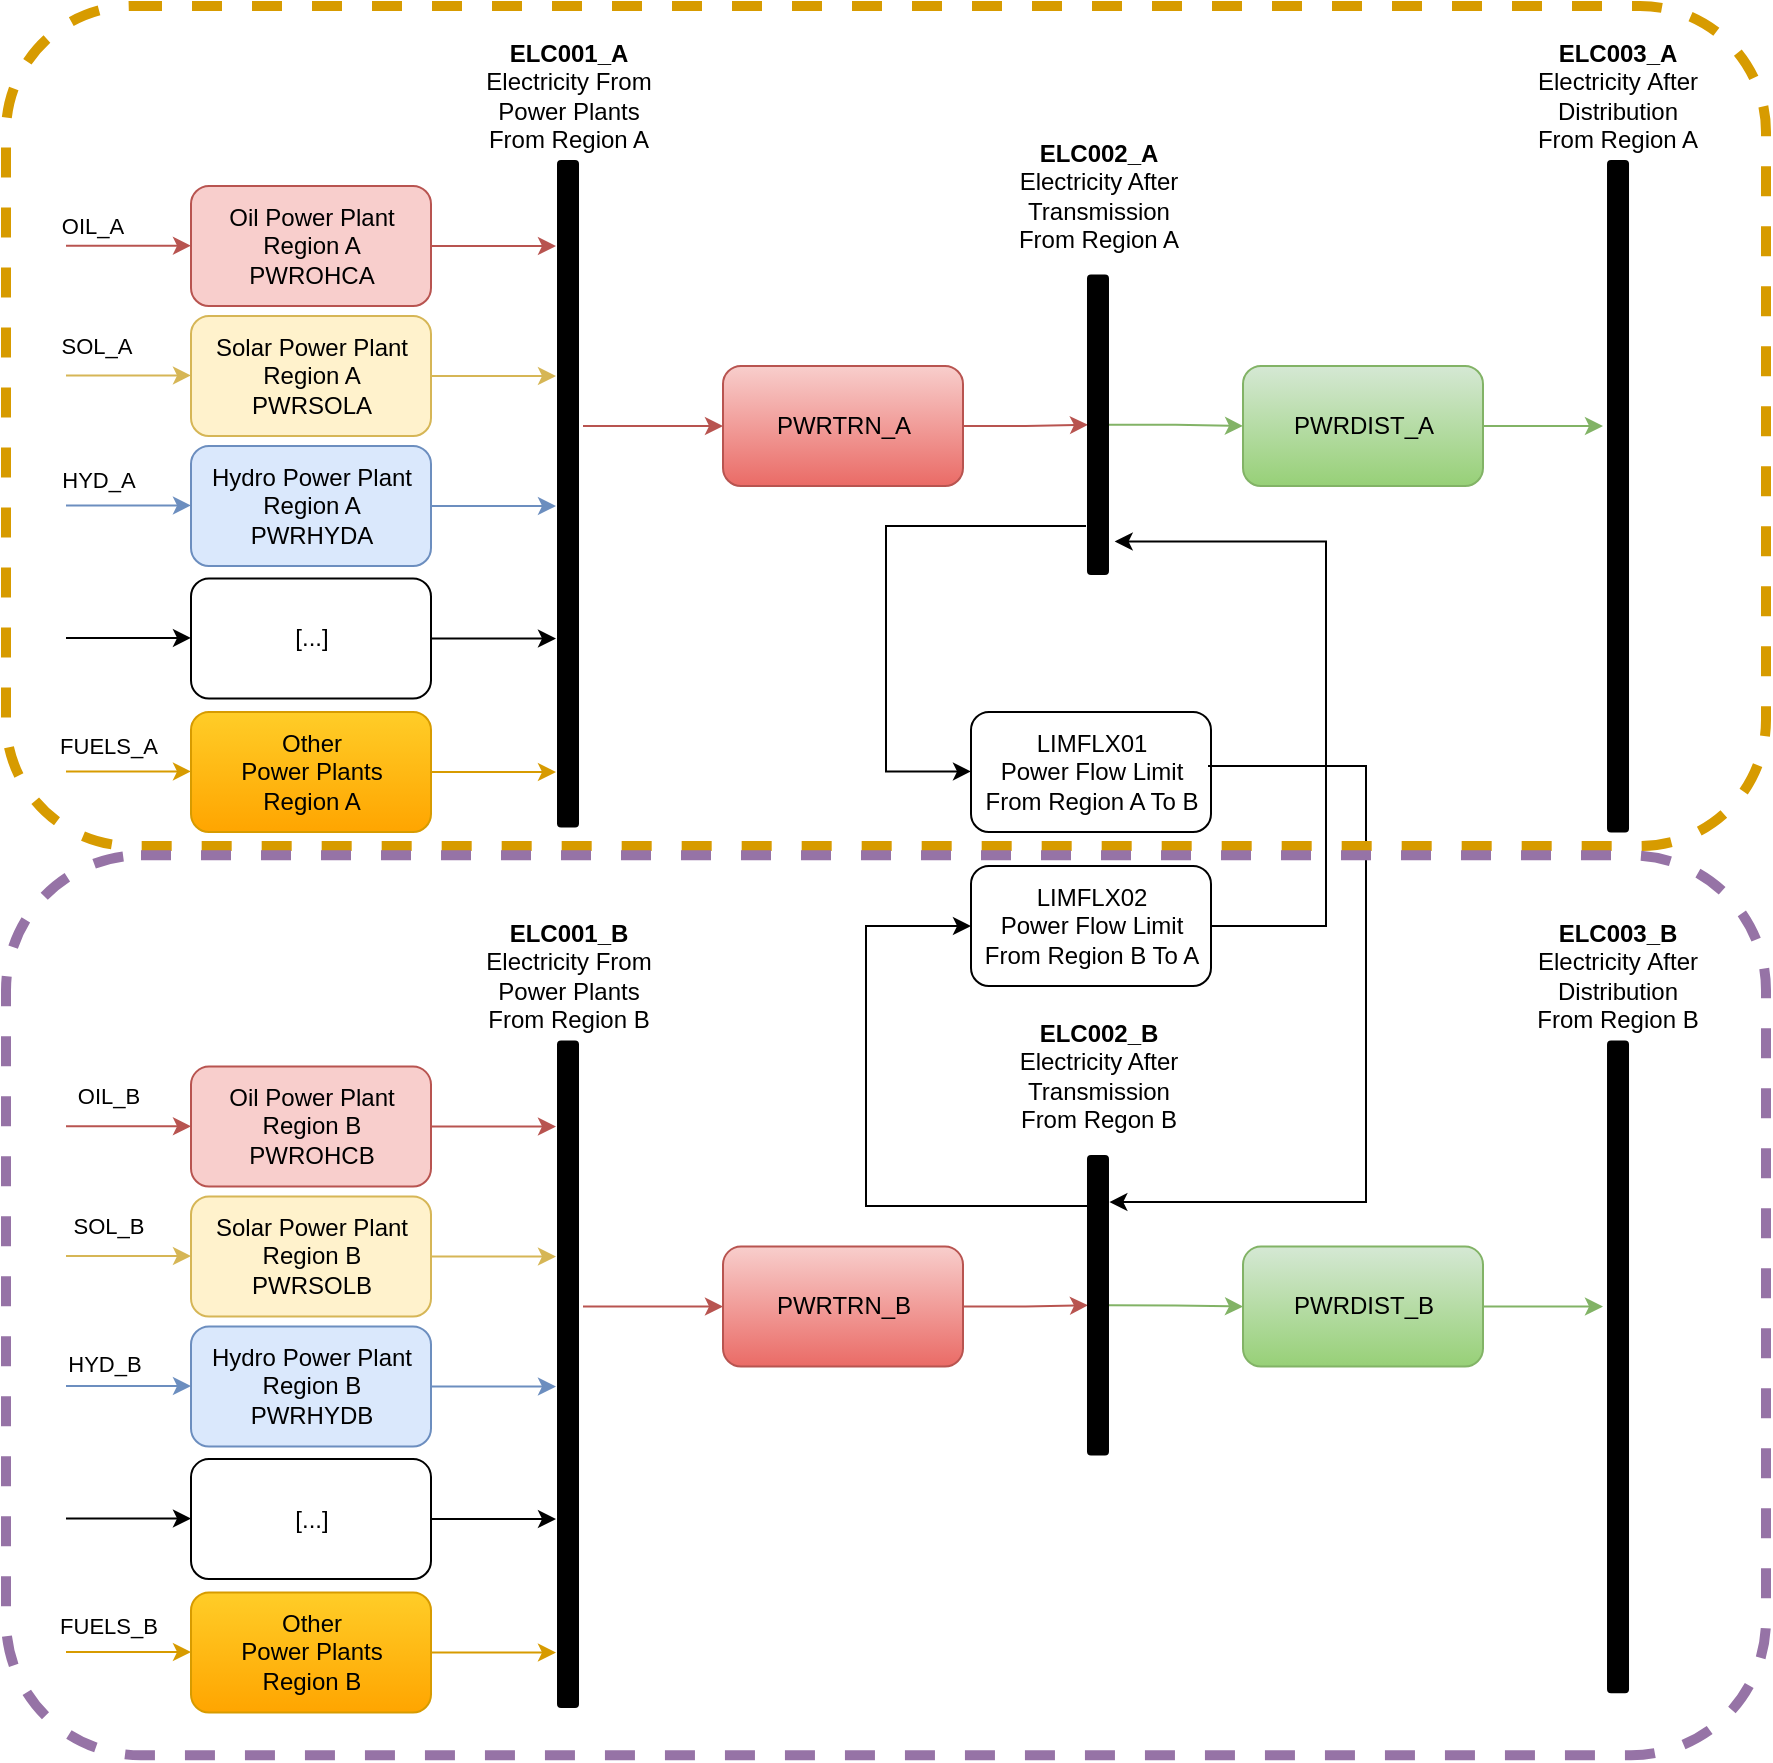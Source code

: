 <mxfile version="21.6.5" type="device">
  <diagram name="Page-1" id="VGrHE9_CLZki4MLRlMUu">
    <mxGraphModel dx="2294" dy="940" grid="1" gridSize="10" guides="1" tooltips="1" connect="1" arrows="1" fold="1" page="1" pageScale="1" pageWidth="850" pageHeight="1100" math="0" shadow="0">
      <root>
        <mxCell id="0" />
        <mxCell id="1" parent="0" />
        <mxCell id="anA4ONQ2Nj_WXLrmn-ts-1" style="edgeStyle=orthogonalEdgeStyle;rounded=0;orthogonalLoop=1;jettySize=auto;html=1;entryX=0;entryY=0.5;entryDx=0;entryDy=0;fillColor=#f8cecc;gradientColor=#ea6b66;strokeColor=#b85450;" parent="1" target="anA4ONQ2Nj_WXLrmn-ts-4" edge="1">
          <mxGeometry relative="1" as="geometry">
            <mxPoint x="-191.5" y="340" as="sourcePoint" />
            <Array as="points">
              <mxPoint x="-191.5" y="340" />
            </Array>
          </mxGeometry>
        </mxCell>
        <mxCell id="anA4ONQ2Nj_WXLrmn-ts-2" value="" style="rounded=1;whiteSpace=wrap;html=1;rotation=90;fillColor=#000000;" parent="1" vertex="1">
          <mxGeometry x="-365.37" y="368.88" width="332.75" height="10" as="geometry" />
        </mxCell>
        <mxCell id="anA4ONQ2Nj_WXLrmn-ts-3" style="edgeStyle=orthogonalEdgeStyle;rounded=0;orthogonalLoop=1;jettySize=auto;html=1;entryX=0.5;entryY=1;entryDx=0;entryDy=0;fillColor=#f8cecc;gradientColor=#ea6b66;strokeColor=#b85450;" parent="1" source="anA4ONQ2Nj_WXLrmn-ts-4" target="anA4ONQ2Nj_WXLrmn-ts-6" edge="1">
          <mxGeometry relative="1" as="geometry" />
        </mxCell>
        <mxCell id="anA4ONQ2Nj_WXLrmn-ts-4" value="PWRTRN_A" style="rounded=1;whiteSpace=wrap;html=1;fillColor=#f8cecc;gradientColor=#ea6b66;strokeColor=#b85450;" parent="1" vertex="1">
          <mxGeometry x="-121.5" y="310" width="120" height="60" as="geometry" />
        </mxCell>
        <mxCell id="anA4ONQ2Nj_WXLrmn-ts-5" style="edgeStyle=orthogonalEdgeStyle;rounded=0;orthogonalLoop=1;jettySize=auto;html=1;entryX=0;entryY=0.5;entryDx=0;entryDy=0;fillColor=#d5e8d4;gradientColor=#97d077;strokeColor=#82b366;" parent="1" source="anA4ONQ2Nj_WXLrmn-ts-6" target="anA4ONQ2Nj_WXLrmn-ts-8" edge="1">
          <mxGeometry relative="1" as="geometry" />
        </mxCell>
        <mxCell id="anA4ONQ2Nj_WXLrmn-ts-6" value="" style="rounded=1;whiteSpace=wrap;html=1;rotation=90;fillColor=#000000;" parent="1" vertex="1">
          <mxGeometry x="-8.63" y="334.38" width="149.25" height="10" as="geometry" />
        </mxCell>
        <mxCell id="anA4ONQ2Nj_WXLrmn-ts-7" style="edgeStyle=orthogonalEdgeStyle;rounded=0;orthogonalLoop=1;jettySize=auto;html=1;fillColor=#d5e8d4;gradientColor=#97d077;strokeColor=#82b366;" parent="1" source="anA4ONQ2Nj_WXLrmn-ts-8" edge="1">
          <mxGeometry relative="1" as="geometry">
            <mxPoint x="318.5" y="340" as="targetPoint" />
          </mxGeometry>
        </mxCell>
        <mxCell id="anA4ONQ2Nj_WXLrmn-ts-8" value="PWRDIST_A" style="rounded=1;whiteSpace=wrap;html=1;fillColor=#d5e8d4;gradientColor=#97d077;strokeColor=#82b366;" parent="1" vertex="1">
          <mxGeometry x="138.5" y="310" width="120" height="60" as="geometry" />
        </mxCell>
        <mxCell id="anA4ONQ2Nj_WXLrmn-ts-9" value="" style="rounded=1;whiteSpace=wrap;html=1;rotation=90;fillColor=#000000;" parent="1" vertex="1">
          <mxGeometry x="158.36" y="370.15" width="335.3" height="10" as="geometry" />
        </mxCell>
        <mxCell id="anA4ONQ2Nj_WXLrmn-ts-10" value="&lt;b&gt;ELC001_A&lt;/b&gt;&lt;br&gt;Electricity From Power Plants&lt;br&gt;From Region A" style="text;html=1;strokeColor=none;fillColor=none;align=center;verticalAlign=middle;whiteSpace=wrap;rounded=0;" parent="1" vertex="1">
          <mxGeometry x="-248.25" y="160" width="98.5" height="30" as="geometry" />
        </mxCell>
        <mxCell id="anA4ONQ2Nj_WXLrmn-ts-11" value="&lt;b&gt;ELC002_A&lt;/b&gt;&lt;br&gt;Electricity After Transmission&lt;br&gt;From Region A" style="text;html=1;strokeColor=none;fillColor=none;align=center;verticalAlign=middle;whiteSpace=wrap;rounded=0;" parent="1" vertex="1">
          <mxGeometry x="22.74" y="210" width="86.5" height="30" as="geometry" />
        </mxCell>
        <mxCell id="anA4ONQ2Nj_WXLrmn-ts-12" value="&lt;b&gt;ELC003_A&lt;/b&gt;&lt;br&gt;Electricity&amp;nbsp;After Distribution&lt;br&gt;From Region A" style="text;html=1;strokeColor=none;fillColor=none;align=center;verticalAlign=middle;whiteSpace=wrap;rounded=0;" parent="1" vertex="1">
          <mxGeometry x="279.01" y="160" width="94" height="30" as="geometry" />
        </mxCell>
        <mxCell id="anA4ONQ2Nj_WXLrmn-ts-13" style="edgeStyle=orthogonalEdgeStyle;rounded=0;orthogonalLoop=1;jettySize=auto;html=1;entryX=0.5;entryY=1;entryDx=0;entryDy=0;fillColor=#f8cecc;strokeColor=#b85450;" parent="1" source="anA4ONQ2Nj_WXLrmn-ts-14" edge="1">
          <mxGeometry relative="1" as="geometry">
            <mxPoint x="-205" y="250" as="targetPoint" />
          </mxGeometry>
        </mxCell>
        <mxCell id="anA4ONQ2Nj_WXLrmn-ts-14" value="Oil Power Plant&lt;br&gt;Region A&lt;br&gt;PWROHCA" style="rounded=1;whiteSpace=wrap;html=1;fillColor=#f8cecc;strokeColor=#b85450;" parent="1" vertex="1">
          <mxGeometry x="-387.5" y="220" width="120" height="60" as="geometry" />
        </mxCell>
        <mxCell id="anA4ONQ2Nj_WXLrmn-ts-15" style="edgeStyle=orthogonalEdgeStyle;rounded=0;orthogonalLoop=1;jettySize=auto;html=1;entryX=0.5;entryY=1;entryDx=0;entryDy=0;fillColor=#fff2cc;strokeColor=#d6b656;" parent="1" source="anA4ONQ2Nj_WXLrmn-ts-16" edge="1">
          <mxGeometry relative="1" as="geometry">
            <mxPoint x="-205" y="315" as="targetPoint" />
          </mxGeometry>
        </mxCell>
        <mxCell id="anA4ONQ2Nj_WXLrmn-ts-16" value="Solar Power Plant&lt;br&gt;Region A&lt;br&gt;PWRSOLA" style="rounded=1;whiteSpace=wrap;html=1;fillColor=#fff2cc;strokeColor=#d6b656;" parent="1" vertex="1">
          <mxGeometry x="-387.5" y="285" width="120" height="60" as="geometry" />
        </mxCell>
        <mxCell id="anA4ONQ2Nj_WXLrmn-ts-17" style="edgeStyle=orthogonalEdgeStyle;rounded=0;orthogonalLoop=1;jettySize=auto;html=1;entryX=0.5;entryY=1;entryDx=0;entryDy=0;fillColor=#dae8fc;strokeColor=#6c8ebf;" parent="1" source="anA4ONQ2Nj_WXLrmn-ts-18" edge="1">
          <mxGeometry relative="1" as="geometry">
            <mxPoint x="-205" y="380.0" as="targetPoint" />
          </mxGeometry>
        </mxCell>
        <mxCell id="anA4ONQ2Nj_WXLrmn-ts-18" value="Hydro Power Plant&lt;br&gt;Region A&lt;br&gt;PWRHYDA" style="rounded=1;whiteSpace=wrap;html=1;fillColor=#dae8fc;strokeColor=#6c8ebf;" parent="1" vertex="1">
          <mxGeometry x="-387.5" y="350" width="120" height="60" as="geometry" />
        </mxCell>
        <mxCell id="anA4ONQ2Nj_WXLrmn-ts-19" style="edgeStyle=orthogonalEdgeStyle;rounded=0;orthogonalLoop=1;jettySize=auto;html=1;entryX=0.5;entryY=1;entryDx=0;entryDy=0;" parent="1" source="anA4ONQ2Nj_WXLrmn-ts-20" edge="1">
          <mxGeometry relative="1" as="geometry">
            <mxPoint x="-205" y="446.25" as="targetPoint" />
          </mxGeometry>
        </mxCell>
        <mxCell id="anA4ONQ2Nj_WXLrmn-ts-20" value="[...]" style="rounded=1;whiteSpace=wrap;html=1;fillColor=none;" parent="1" vertex="1">
          <mxGeometry x="-387.5" y="416.25" width="120" height="60" as="geometry" />
        </mxCell>
        <mxCell id="anA4ONQ2Nj_WXLrmn-ts-21" style="edgeStyle=orthogonalEdgeStyle;rounded=0;orthogonalLoop=1;jettySize=auto;html=1;entryX=0.5;entryY=1;entryDx=0;entryDy=0;fillColor=#ffcd28;strokeColor=#d79b00;gradientColor=#ffa500;" parent="1" source="anA4ONQ2Nj_WXLrmn-ts-22" edge="1">
          <mxGeometry relative="1" as="geometry">
            <mxPoint x="-205" y="513.0" as="targetPoint" />
          </mxGeometry>
        </mxCell>
        <mxCell id="anA4ONQ2Nj_WXLrmn-ts-22" value="Other&lt;br&gt;Power Plants&lt;br&gt;Region A" style="rounded=1;whiteSpace=wrap;html=1;fillColor=#ffcd28;strokeColor=#d79b00;gradientColor=#ffa500;" parent="1" vertex="1">
          <mxGeometry x="-387.5" y="483" width="120" height="60" as="geometry" />
        </mxCell>
        <mxCell id="anA4ONQ2Nj_WXLrmn-ts-23" style="edgeStyle=orthogonalEdgeStyle;rounded=0;orthogonalLoop=1;jettySize=auto;html=1;entryX=0.5;entryY=1;entryDx=0;entryDy=0;fillColor=#f8cecc;strokeColor=#b85450;" parent="1" edge="1">
          <mxGeometry relative="1" as="geometry">
            <mxPoint x="-387.5" y="249.84" as="targetPoint" />
            <mxPoint x="-450" y="249.84" as="sourcePoint" />
          </mxGeometry>
        </mxCell>
        <mxCell id="anA4ONQ2Nj_WXLrmn-ts-64" value="OIL_A" style="edgeLabel;html=1;align=center;verticalAlign=middle;resizable=0;points=[];" parent="anA4ONQ2Nj_WXLrmn-ts-23" vertex="1" connectable="0">
          <mxGeometry x="-0.605" relative="1" as="geometry">
            <mxPoint y="-10" as="offset" />
          </mxGeometry>
        </mxCell>
        <mxCell id="anA4ONQ2Nj_WXLrmn-ts-24" style="edgeStyle=orthogonalEdgeStyle;rounded=0;orthogonalLoop=1;jettySize=auto;html=1;entryX=0.5;entryY=1;entryDx=0;entryDy=0;fillColor=#fff2cc;strokeColor=#d6b656;" parent="1" edge="1">
          <mxGeometry relative="1" as="geometry">
            <mxPoint x="-387.5" y="314.72" as="targetPoint" />
            <mxPoint x="-450" y="314.72" as="sourcePoint" />
          </mxGeometry>
        </mxCell>
        <mxCell id="anA4ONQ2Nj_WXLrmn-ts-65" value="SOL_A" style="edgeLabel;html=1;align=center;verticalAlign=middle;resizable=0;points=[];" parent="anA4ONQ2Nj_WXLrmn-ts-24" vertex="1" connectable="0">
          <mxGeometry x="-0.392" y="6" relative="1" as="geometry">
            <mxPoint x="-4" y="-9" as="offset" />
          </mxGeometry>
        </mxCell>
        <mxCell id="anA4ONQ2Nj_WXLrmn-ts-25" style="edgeStyle=orthogonalEdgeStyle;rounded=0;orthogonalLoop=1;jettySize=auto;html=1;entryX=0.5;entryY=1;entryDx=0;entryDy=0;fillColor=#dae8fc;strokeColor=#6c8ebf;" parent="1" edge="1">
          <mxGeometry relative="1" as="geometry">
            <mxPoint x="-387.5" y="379.72" as="targetPoint" />
            <mxPoint x="-450" y="379.72" as="sourcePoint" />
          </mxGeometry>
        </mxCell>
        <mxCell id="anA4ONQ2Nj_WXLrmn-ts-66" value="HYD_A" style="edgeLabel;html=1;align=center;verticalAlign=middle;resizable=0;points=[];" parent="anA4ONQ2Nj_WXLrmn-ts-25" vertex="1" connectable="0">
          <mxGeometry x="-0.52" relative="1" as="geometry">
            <mxPoint x="1" y="-13" as="offset" />
          </mxGeometry>
        </mxCell>
        <mxCell id="anA4ONQ2Nj_WXLrmn-ts-26" style="edgeStyle=orthogonalEdgeStyle;rounded=0;orthogonalLoop=1;jettySize=auto;html=1;entryX=0.5;entryY=1;entryDx=0;entryDy=0;" parent="1" edge="1">
          <mxGeometry relative="1" as="geometry">
            <mxPoint x="-387.5" y="445.97" as="targetPoint" />
            <mxPoint x="-450" y="445.97" as="sourcePoint" />
          </mxGeometry>
        </mxCell>
        <mxCell id="anA4ONQ2Nj_WXLrmn-ts-27" style="edgeStyle=orthogonalEdgeStyle;rounded=0;orthogonalLoop=1;jettySize=auto;html=1;entryX=0.5;entryY=1;entryDx=0;entryDy=0;fillColor=#ffcd28;strokeColor=#d79b00;gradientColor=#ffa500;" parent="1" edge="1">
          <mxGeometry relative="1" as="geometry">
            <mxPoint x="-387.5" y="512.72" as="targetPoint" />
            <mxPoint x="-450" y="512.72" as="sourcePoint" />
          </mxGeometry>
        </mxCell>
        <mxCell id="anA4ONQ2Nj_WXLrmn-ts-67" value="FUELS_A" style="edgeLabel;html=1;align=center;verticalAlign=middle;resizable=0;points=[];" parent="anA4ONQ2Nj_WXLrmn-ts-27" vertex="1" connectable="0">
          <mxGeometry x="-0.435" y="1" relative="1" as="geometry">
            <mxPoint x="3" y="-12" as="offset" />
          </mxGeometry>
        </mxCell>
        <mxCell id="anA4ONQ2Nj_WXLrmn-ts-37" style="edgeStyle=orthogonalEdgeStyle;rounded=0;orthogonalLoop=1;jettySize=auto;html=1;entryX=0;entryY=0.5;entryDx=0;entryDy=0;fillColor=#f8cecc;gradientColor=#ea6b66;strokeColor=#b85450;" parent="1" target="anA4ONQ2Nj_WXLrmn-ts-40" edge="1">
          <mxGeometry relative="1" as="geometry">
            <mxPoint x="-191.5" y="780.28" as="sourcePoint" />
            <Array as="points">
              <mxPoint x="-191.5" y="780.28" />
            </Array>
          </mxGeometry>
        </mxCell>
        <mxCell id="anA4ONQ2Nj_WXLrmn-ts-38" value="" style="rounded=1;whiteSpace=wrap;html=1;rotation=90;fillColor=#000000;" parent="1" vertex="1">
          <mxGeometry x="-365.37" y="809.16" width="332.75" height="10" as="geometry" />
        </mxCell>
        <mxCell id="anA4ONQ2Nj_WXLrmn-ts-39" style="edgeStyle=orthogonalEdgeStyle;rounded=0;orthogonalLoop=1;jettySize=auto;html=1;entryX=0.5;entryY=1;entryDx=0;entryDy=0;fillColor=#f8cecc;gradientColor=#ea6b66;strokeColor=#b85450;" parent="1" source="anA4ONQ2Nj_WXLrmn-ts-40" target="anA4ONQ2Nj_WXLrmn-ts-42" edge="1">
          <mxGeometry relative="1" as="geometry" />
        </mxCell>
        <mxCell id="anA4ONQ2Nj_WXLrmn-ts-40" value="PWRTRN_B" style="rounded=1;whiteSpace=wrap;html=1;fillColor=#f8cecc;gradientColor=#ea6b66;strokeColor=#b85450;" parent="1" vertex="1">
          <mxGeometry x="-121.5" y="750.28" width="120" height="60" as="geometry" />
        </mxCell>
        <mxCell id="anA4ONQ2Nj_WXLrmn-ts-41" style="edgeStyle=orthogonalEdgeStyle;rounded=0;orthogonalLoop=1;jettySize=auto;html=1;entryX=0;entryY=0.5;entryDx=0;entryDy=0;fillColor=#d5e8d4;gradientColor=#97d077;strokeColor=#82b366;" parent="1" source="anA4ONQ2Nj_WXLrmn-ts-42" target="anA4ONQ2Nj_WXLrmn-ts-44" edge="1">
          <mxGeometry relative="1" as="geometry" />
        </mxCell>
        <mxCell id="anA4ONQ2Nj_WXLrmn-ts-42" value="" style="rounded=1;whiteSpace=wrap;html=1;rotation=90;fillColor=#000000;" parent="1" vertex="1">
          <mxGeometry x="-8.63" y="774.66" width="149.25" height="10" as="geometry" />
        </mxCell>
        <mxCell id="anA4ONQ2Nj_WXLrmn-ts-43" style="edgeStyle=orthogonalEdgeStyle;rounded=0;orthogonalLoop=1;jettySize=auto;html=1;fillColor=#d5e8d4;gradientColor=#97d077;strokeColor=#82b366;" parent="1" source="anA4ONQ2Nj_WXLrmn-ts-44" edge="1">
          <mxGeometry relative="1" as="geometry">
            <mxPoint x="318.5" y="780.28" as="targetPoint" />
          </mxGeometry>
        </mxCell>
        <mxCell id="anA4ONQ2Nj_WXLrmn-ts-44" value="PWRDIST_B" style="rounded=1;whiteSpace=wrap;html=1;fillColor=#d5e8d4;gradientColor=#97d077;strokeColor=#82b366;" parent="1" vertex="1">
          <mxGeometry x="138.5" y="750.28" width="120" height="60" as="geometry" />
        </mxCell>
        <mxCell id="anA4ONQ2Nj_WXLrmn-ts-45" value="" style="rounded=1;whiteSpace=wrap;html=1;rotation=90;fillColor=#000000;" parent="1" vertex="1">
          <mxGeometry x="163.36" y="805.43" width="325.3" height="10" as="geometry" />
        </mxCell>
        <mxCell id="anA4ONQ2Nj_WXLrmn-ts-46" value="&lt;b&gt;ELC001_B&lt;/b&gt;&lt;br&gt;Electricity From Power Plants&lt;br&gt;From Region B" style="text;html=1;strokeColor=none;fillColor=none;align=center;verticalAlign=middle;whiteSpace=wrap;rounded=0;" parent="1" vertex="1">
          <mxGeometry x="-248.25" y="600.28" width="98.5" height="30" as="geometry" />
        </mxCell>
        <mxCell id="anA4ONQ2Nj_WXLrmn-ts-47" value="&lt;b&gt;ELC002_B&lt;/b&gt;&lt;br&gt;Electricity After Transmission&lt;br&gt;From Regon B" style="text;html=1;strokeColor=none;fillColor=none;align=center;verticalAlign=middle;whiteSpace=wrap;rounded=0;" parent="1" vertex="1">
          <mxGeometry x="22.74" y="650.28" width="86.5" height="30" as="geometry" />
        </mxCell>
        <mxCell id="anA4ONQ2Nj_WXLrmn-ts-48" value="&lt;b&gt;ELC003_B&lt;/b&gt;&lt;br&gt;Electricity&amp;nbsp;After Distribution&lt;br&gt;From Region B" style="text;html=1;strokeColor=none;fillColor=none;align=center;verticalAlign=middle;whiteSpace=wrap;rounded=0;" parent="1" vertex="1">
          <mxGeometry x="279.01" y="600.28" width="94" height="30" as="geometry" />
        </mxCell>
        <mxCell id="anA4ONQ2Nj_WXLrmn-ts-49" style="edgeStyle=orthogonalEdgeStyle;rounded=0;orthogonalLoop=1;jettySize=auto;html=1;entryX=0.5;entryY=1;entryDx=0;entryDy=0;fillColor=#f8cecc;strokeColor=#b85450;" parent="1" source="anA4ONQ2Nj_WXLrmn-ts-50" edge="1">
          <mxGeometry relative="1" as="geometry">
            <mxPoint x="-205" y="690.28" as="targetPoint" />
          </mxGeometry>
        </mxCell>
        <mxCell id="anA4ONQ2Nj_WXLrmn-ts-50" value="Oil Power Plant&lt;br&gt;Region B&lt;br&gt;PWROHCB" style="rounded=1;whiteSpace=wrap;html=1;fillColor=#f8cecc;strokeColor=#b85450;" parent="1" vertex="1">
          <mxGeometry x="-387.5" y="660.28" width="120" height="60" as="geometry" />
        </mxCell>
        <mxCell id="anA4ONQ2Nj_WXLrmn-ts-51" style="edgeStyle=orthogonalEdgeStyle;rounded=0;orthogonalLoop=1;jettySize=auto;html=1;entryX=0.5;entryY=1;entryDx=0;entryDy=0;fillColor=#fff2cc;strokeColor=#d6b656;" parent="1" source="anA4ONQ2Nj_WXLrmn-ts-52" edge="1">
          <mxGeometry relative="1" as="geometry">
            <mxPoint x="-205" y="755.28" as="targetPoint" />
          </mxGeometry>
        </mxCell>
        <mxCell id="anA4ONQ2Nj_WXLrmn-ts-52" value="Solar Power Plant&lt;br&gt;Region B&lt;br&gt;PWRSOLB" style="rounded=1;whiteSpace=wrap;html=1;fillColor=#fff2cc;strokeColor=#d6b656;" parent="1" vertex="1">
          <mxGeometry x="-387.5" y="725.28" width="120" height="60" as="geometry" />
        </mxCell>
        <mxCell id="anA4ONQ2Nj_WXLrmn-ts-53" style="edgeStyle=orthogonalEdgeStyle;rounded=0;orthogonalLoop=1;jettySize=auto;html=1;entryX=0.5;entryY=1;entryDx=0;entryDy=0;fillColor=#dae8fc;strokeColor=#6c8ebf;" parent="1" source="anA4ONQ2Nj_WXLrmn-ts-54" edge="1">
          <mxGeometry relative="1" as="geometry">
            <mxPoint x="-205" y="820.28" as="targetPoint" />
          </mxGeometry>
        </mxCell>
        <mxCell id="anA4ONQ2Nj_WXLrmn-ts-54" value="Hydro Power Plant&lt;br&gt;Region B&lt;br&gt;PWRHYDB" style="rounded=1;whiteSpace=wrap;html=1;fillColor=#dae8fc;strokeColor=#6c8ebf;" parent="1" vertex="1">
          <mxGeometry x="-387.5" y="790.28" width="120" height="60" as="geometry" />
        </mxCell>
        <mxCell id="anA4ONQ2Nj_WXLrmn-ts-55" style="edgeStyle=orthogonalEdgeStyle;rounded=0;orthogonalLoop=1;jettySize=auto;html=1;entryX=0.5;entryY=1;entryDx=0;entryDy=0;" parent="1" source="anA4ONQ2Nj_WXLrmn-ts-56" edge="1">
          <mxGeometry relative="1" as="geometry">
            <mxPoint x="-205" y="886.53" as="targetPoint" />
          </mxGeometry>
        </mxCell>
        <mxCell id="anA4ONQ2Nj_WXLrmn-ts-56" value="[...]" style="rounded=1;whiteSpace=wrap;html=1;fillColor=none;" parent="1" vertex="1">
          <mxGeometry x="-387.5" y="856.53" width="120" height="60" as="geometry" />
        </mxCell>
        <mxCell id="anA4ONQ2Nj_WXLrmn-ts-57" style="edgeStyle=orthogonalEdgeStyle;rounded=0;orthogonalLoop=1;jettySize=auto;html=1;entryX=0.5;entryY=1;entryDx=0;entryDy=0;fillColor=#ffcd28;strokeColor=#d79b00;gradientColor=#ffa500;" parent="1" source="anA4ONQ2Nj_WXLrmn-ts-58" edge="1">
          <mxGeometry relative="1" as="geometry">
            <mxPoint x="-205" y="953.28" as="targetPoint" />
          </mxGeometry>
        </mxCell>
        <mxCell id="anA4ONQ2Nj_WXLrmn-ts-58" value="Other&lt;br&gt;Power Plants&lt;br&gt;Region B" style="rounded=1;whiteSpace=wrap;html=1;fillColor=#ffcd28;strokeColor=#d79b00;gradientColor=#ffa500;" parent="1" vertex="1">
          <mxGeometry x="-387.5" y="923.28" width="120" height="60" as="geometry" />
        </mxCell>
        <mxCell id="anA4ONQ2Nj_WXLrmn-ts-59" style="edgeStyle=orthogonalEdgeStyle;rounded=0;orthogonalLoop=1;jettySize=auto;html=1;entryX=0.5;entryY=1;entryDx=0;entryDy=0;fillColor=#f8cecc;strokeColor=#b85450;" parent="1" edge="1">
          <mxGeometry relative="1" as="geometry">
            <mxPoint x="-387.5" y="690.12" as="targetPoint" />
            <mxPoint x="-450" y="690.12" as="sourcePoint" />
          </mxGeometry>
        </mxCell>
        <mxCell id="anA4ONQ2Nj_WXLrmn-ts-72" value="OIL_B" style="edgeLabel;html=1;align=center;verticalAlign=middle;resizable=0;points=[];" parent="anA4ONQ2Nj_WXLrmn-ts-59" vertex="1" connectable="0">
          <mxGeometry x="-0.093" y="-4" relative="1" as="geometry">
            <mxPoint x="-8" y="-19" as="offset" />
          </mxGeometry>
        </mxCell>
        <mxCell id="anA4ONQ2Nj_WXLrmn-ts-60" style="edgeStyle=orthogonalEdgeStyle;rounded=0;orthogonalLoop=1;jettySize=auto;html=1;entryX=0.5;entryY=1;entryDx=0;entryDy=0;fillColor=#fff2cc;strokeColor=#d6b656;" parent="1" edge="1">
          <mxGeometry relative="1" as="geometry">
            <mxPoint x="-387.5" y="755" as="targetPoint" />
            <mxPoint x="-450" y="755" as="sourcePoint" />
          </mxGeometry>
        </mxCell>
        <mxCell id="anA4ONQ2Nj_WXLrmn-ts-73" value="SOL_B" style="edgeLabel;html=1;align=center;verticalAlign=middle;resizable=0;points=[];" parent="anA4ONQ2Nj_WXLrmn-ts-60" vertex="1" connectable="0">
          <mxGeometry x="-0.221" y="-2" relative="1" as="geometry">
            <mxPoint x="-4" y="-17" as="offset" />
          </mxGeometry>
        </mxCell>
        <mxCell id="anA4ONQ2Nj_WXLrmn-ts-61" style="edgeStyle=orthogonalEdgeStyle;rounded=0;orthogonalLoop=1;jettySize=auto;html=1;entryX=0.5;entryY=1;entryDx=0;entryDy=0;fillColor=#dae8fc;strokeColor=#6c8ebf;" parent="1" edge="1">
          <mxGeometry relative="1" as="geometry">
            <mxPoint x="-387.5" y="820" as="targetPoint" />
            <mxPoint x="-450" y="820" as="sourcePoint" />
          </mxGeometry>
        </mxCell>
        <mxCell id="anA4ONQ2Nj_WXLrmn-ts-74" value="HYD_B" style="edgeLabel;html=1;align=center;verticalAlign=middle;resizable=0;points=[];" parent="anA4ONQ2Nj_WXLrmn-ts-61" vertex="1" connectable="0">
          <mxGeometry x="-0.392" y="1" relative="1" as="geometry">
            <mxPoint y="-10" as="offset" />
          </mxGeometry>
        </mxCell>
        <mxCell id="anA4ONQ2Nj_WXLrmn-ts-62" style="edgeStyle=orthogonalEdgeStyle;rounded=0;orthogonalLoop=1;jettySize=auto;html=1;entryX=0.5;entryY=1;entryDx=0;entryDy=0;" parent="1" edge="1">
          <mxGeometry relative="1" as="geometry">
            <mxPoint x="-387.5" y="886.25" as="targetPoint" />
            <mxPoint x="-450" y="886.25" as="sourcePoint" />
          </mxGeometry>
        </mxCell>
        <mxCell id="anA4ONQ2Nj_WXLrmn-ts-63" style="edgeStyle=orthogonalEdgeStyle;rounded=0;orthogonalLoop=1;jettySize=auto;html=1;entryX=0.5;entryY=1;entryDx=0;entryDy=0;fillColor=#ffcd28;strokeColor=#d79b00;gradientColor=#ffa500;" parent="1" edge="1">
          <mxGeometry relative="1" as="geometry">
            <mxPoint x="-387.5" y="953" as="targetPoint" />
            <mxPoint x="-450" y="953" as="sourcePoint" />
          </mxGeometry>
        </mxCell>
        <mxCell id="anA4ONQ2Nj_WXLrmn-ts-75" value="FUELS_B" style="edgeLabel;html=1;align=center;verticalAlign=middle;resizable=0;points=[];" parent="anA4ONQ2Nj_WXLrmn-ts-63" vertex="1" connectable="0">
          <mxGeometry x="-0.435" y="4" relative="1" as="geometry">
            <mxPoint x="3" y="-9" as="offset" />
          </mxGeometry>
        </mxCell>
        <mxCell id="anA4ONQ2Nj_WXLrmn-ts-140" style="edgeStyle=orthogonalEdgeStyle;rounded=0;orthogonalLoop=1;jettySize=auto;html=1;entryX=0.154;entryY=-0.067;entryDx=0;entryDy=0;entryPerimeter=0;" parent="1" target="anA4ONQ2Nj_WXLrmn-ts-42" edge="1">
          <mxGeometry relative="1" as="geometry">
            <mxPoint x="185" y="513.0" as="targetPoint" />
            <mxPoint x="130" y="510" as="sourcePoint" />
            <Array as="points">
              <mxPoint x="121" y="510" />
              <mxPoint x="200" y="510" />
              <mxPoint x="200" y="728" />
            </Array>
          </mxGeometry>
        </mxCell>
        <mxCell id="anA4ONQ2Nj_WXLrmn-ts-141" value="LIMFLX01&lt;br style=&quot;border-color: var(--border-color);&quot;&gt;Power Flow Limit&lt;br style=&quot;border-color: var(--border-color);&quot;&gt;From Region A To B" style="rounded=1;whiteSpace=wrap;html=1;fillColor=none;" parent="1" vertex="1">
          <mxGeometry x="2.5" y="483" width="120" height="60" as="geometry" />
        </mxCell>
        <mxCell id="anA4ONQ2Nj_WXLrmn-ts-142" style="edgeStyle=orthogonalEdgeStyle;rounded=0;orthogonalLoop=1;jettySize=auto;html=1;entryX=0.5;entryY=1;entryDx=0;entryDy=0;" parent="1" edge="1">
          <mxGeometry relative="1" as="geometry">
            <mxPoint x="2.5" y="512.72" as="targetPoint" />
            <mxPoint x="60" y="390" as="sourcePoint" />
            <Array as="points">
              <mxPoint x="-40" y="390" />
              <mxPoint x="-40" y="513" />
            </Array>
          </mxGeometry>
        </mxCell>
        <mxCell id="anA4ONQ2Nj_WXLrmn-ts-143" style="edgeStyle=orthogonalEdgeStyle;rounded=0;orthogonalLoop=1;jettySize=auto;html=1;entryX=0.891;entryY=-0.334;entryDx=0;entryDy=0;entryPerimeter=0;" parent="1" source="anA4ONQ2Nj_WXLrmn-ts-144" target="anA4ONQ2Nj_WXLrmn-ts-6" edge="1">
          <mxGeometry relative="1" as="geometry">
            <mxPoint x="185" y="590.0" as="targetPoint" />
            <Array as="points">
              <mxPoint x="180" y="590" />
              <mxPoint x="180" y="398" />
            </Array>
          </mxGeometry>
        </mxCell>
        <mxCell id="anA4ONQ2Nj_WXLrmn-ts-144" value="LIMFLX02&lt;br&gt;Power Flow Limit&lt;br&gt;From Region B To A" style="rounded=1;whiteSpace=wrap;html=1;fillColor=none;" parent="1" vertex="1">
          <mxGeometry x="2.5" y="560" width="120" height="60" as="geometry" />
        </mxCell>
        <mxCell id="anA4ONQ2Nj_WXLrmn-ts-145" style="edgeStyle=orthogonalEdgeStyle;rounded=0;orthogonalLoop=1;jettySize=auto;html=1;entryX=0;entryY=0.5;entryDx=0;entryDy=0;" parent="1" target="anA4ONQ2Nj_WXLrmn-ts-144" edge="1">
          <mxGeometry relative="1" as="geometry">
            <mxPoint x="2.5" y="560" as="targetPoint" />
            <mxPoint x="63" y="730" as="sourcePoint" />
            <Array as="points">
              <mxPoint x="60" y="730" />
              <mxPoint x="-50" y="730" />
              <mxPoint x="-50" y="590" />
            </Array>
          </mxGeometry>
        </mxCell>
        <mxCell id="anA4ONQ2Nj_WXLrmn-ts-152" value="" style="rounded=1;whiteSpace=wrap;html=1;fillColor=none;strokeWidth=5;dashed=1;strokeColor=#d79b00;" parent="1" vertex="1">
          <mxGeometry x="-480" y="130" width="880" height="420" as="geometry" />
        </mxCell>
        <mxCell id="anA4ONQ2Nj_WXLrmn-ts-153" value="" style="rounded=1;whiteSpace=wrap;html=1;fillColor=none;strokeWidth=5;dashed=1;strokeColor=#9673a6;" parent="1" vertex="1">
          <mxGeometry x="-480" y="554.66" width="880" height="450" as="geometry" />
        </mxCell>
      </root>
    </mxGraphModel>
  </diagram>
</mxfile>
